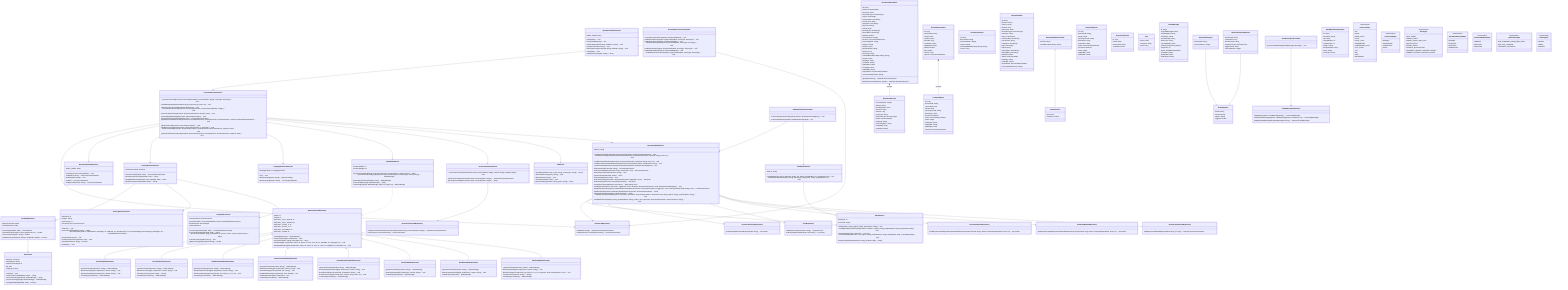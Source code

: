 classDiagram
%% Core Service Layer
    class DocumentProcessService {
        +processDocument(document: DocumentInformation, versionNumber: Integer, eventType: EventType): void
        +handleReportStatus(documentId: String, userId: String, times: int): void
        +deleteDocumentFromIndex(documentId: String): void
        -processRevertContent(document: DocumentInformation, revertToVersionNumber: Integer): void
        -processFullDocument(document: DocumentInformation, tempFile: Path): void
        -processMetadataUpdate(document: DocumentInformation): void
        -extractAndProcessContent(filePath: Path): DocumentExtractContent
        -updateDocumentWithContent(document: DocumentInformation, documentVersion: DocumentVersion, content: DocumentExtractContent): void
        -indexDocument(document: DocumentInformation): void
        -handleProcessingError(document: DocumentInformation, e: Exception): void
        -handleThumbnail(document: DocumentInformation, documentVersion: DocumentVersion, tempFile: Path): void
        -generateAndSaveThumbnail(document: DocumentInformation, documentVersion: DocumentVersion, tempFile: Path): void
    }

    class ContentExtractorService {
        -maxSizeThreshold: DataSize
        +extractContent(filePath: Path): DocumentExtractContent
        -basicExtractTextContent(filePath: Path): String
        -handlePdfExtraction(filePath: Path, metadata: Map): String
        -tikaExtractTextContent(filePath: Path): String
    }

    class SmartPdfExtractor {
        -qualityThreshold: double
        -minTextDensity: double
        +extractText(pdfPath: Path): ExtractedText
        -calculateTextDensity(text: String, pageCount: int): double
        -assessTextQuality(text: String): double
        -shouldUseOcr(textDensity: double, textQuality: double): boolean
    }

    class OcrService {
        -tesseract: Tesseract
        -tessdataPath: String
        -minimumTextLength: int
        -dpi: float
        -imageType: String
        +initialize(): void
        +extractTextFromPdf(pdfPath: Path): String
        +performOcrOnImage(image: BufferedImage): String
        +preprocessImage(image: BufferedImage): BufferedImage
        +isImageBasedPdf(pdfPath: Path): boolean
    }

    class ThumbnailService {
        -thumbnailWidth: int
        -thumbnailHeight: int
        +generateThumbnail(filePath: Path, documentType: DocumentType, content: String): byte[]
        -generateThumbnailByType(filePath: Path, documentType: DocumentType, content: String): BufferedImage
        -generatePdfThumbnail(filePath: Path): BufferedImage
        -convertToBytes(image: BufferedImage): byte[]
        -resizeImage(original: BufferedImage, width: int, height: int): BufferedImage
    }

    class BaseThumbnailGenerator {
        #width: int
        #height: int
        #DEFAULT_CELL_WIDTH: int
        #DEFAULT_CELL_HEIGHT: int
        #DEFAULT_START_X: int
        #DEFAULT_START_Y: int
        #DEFAULT_COLUMNS: int
        #DEFAULT_ROWS: int
        #createBaseImage(): BufferedImage
        #setupGraphics(g2d: Graphics2D): void
        #truncateLine(line: String, maxLength: int): String
        #drawGrid(g2d: Graphics2D, startX: int, startY: int, cols: int, rows: int, cellWidth: int, cellHeight: int): void
        #drawGridHeaders(g2d: Graphics2D, startX: int, startY: int, cols: int, rows: int, cellWidth: int, cellHeight: int): void
    }

    class S3Service {
        +uploadFile(filePath: Path, prefix: String, contentType: String): String
        +downloadToTemp(s3Key: String): Path
        +deleteFile(key: String): void
        +cleanup(tempPath: Path): void
        -generateS3Key(filename: String, prefix: String): String
    }

    class DocumentContentService {
        +saveVersionContent(documentId: String, versionNumber: Integer, content: String, metadata: Map): void
        +getVersionContent(documentId: String, versionNumber: Integer): Optional~DocumentContent~
        -generateContentId(documentId: String, versionNumber: Integer): String
    }

    class EmailService {
        -batchSize: int
        -fromEmail: String
        +sendEmail(to: String, subject: String, htmlContent: String): void
        #sendBatchNotificationEmails(toEmails: Collection, subject: String, templateName: String, templateVars: Map): void
        -partitionEmails(emails: Collection): List~List~
        -processBatch(batchEmails: List, subject: String, templateName: String, templateVars: Map, recipientMap: Map): void
        #renderTemplate(templateName: String, variables: Map): String
    }

    class DocumentEmailService {
        -baseUrl: String
        +sendNotifyForRelatedUserInDocument(notificationEvent: NotificationEventRequest): void
        +sendDocumentReportRejectionNotifications(document: DocumentInformation, rejecterId: String, times: int): void
        +sendResolveNotifications(document: DocumentInformation, resolverId: String, times: int): void
        +sendReportRemediationNotifications(document: DocumentInformation, remediatorId: String): void
        +sendCommentReportProcessNotification(notificationEvent: NotificationEventRequest): void
        -findDocument(documentId: String): DocumentInformation
        -findCommentById(documentId: String, commentId: Long): DocumentComment
        -findUserByUsername(username: String): User
        -getUsernameById(userId: String): String
        -findUserById(userId: String): User
        -findUsersToNotify(document: DocumentInformation, triggerUser: User): Set~User~
        -findFavoriters(document: DocumentInformation): Set~User~
        -createEmailToUserMap(users: Set~User~): Map~String, User~
        -sendNotifications(users: Set~User~, triggerUser: User, document: DocumentInformation, event: NotificationEventRequest): void
        -buildNotificationContext(event: NotificationEventRequest, document: DocumentInformation, triggerUser: User, emailToUserMap: Map~String, User~): NotificationContext
        -buildEmailSubject(event: NotificationEventRequest, document: DocumentInformation): String
        -determineEmailTemplate(type: NotificationType): String
        -sendReportStatusEmails(recipients: Set~User~, document: DocumentInformation, actionUsername: String, subject: String, emailTemplate: String): void
        -sendMailToCreator(subject: String, templateName: String, creator: User, document: DocumentInformation, actionUsername: String): void
    }

    class AuthEmailService {
        -baseUrl: String
        +sendOtpEmail(to: String, username: String, otp: String, expiryMinutes: int, maxAttempts: int): void
        +sendPasswordResetEmail(to: String, username: String, token: String, expiryMinutes: int): void
    }

    class LanguageDetectionService {
        -languageDetector: LanguageDetector
        +init(): void
        +detectLanguage(text: String): Optional~String~
        +detectLanguages(text: String): List~LanguageResult~
    }

    class OcrLargeFileProcessor {
        -chunkSize: int
        -tempDir: String
        -maxThreads: int
        -executorService: ExecutorService
        +initialize(): void
        +processLargePdf(pdfPath: Path): String
        -processChunk(renderer: PDFRenderer, startPage: int, endPage: int, tempDirectory: File, processedPages: AtomicInteger, totalPages: int): CompletableFuture~String~
        -createTempDirectory(): File
        -cleanupTempDirectory(directory: File): void
        -isTextSufficient(text: String): boolean
        +shutdown(): void
    }

    class LargeFileProcessor {
        -executorService: ExecutorService
        -processingTasks: ConcurrentHashMap~String, CompletableFuture~String~~
        -threadCounter: AtomicInteger
        -chunkSizeMB: int
        +processLargeFile(filePath: Path): CompletableFuture~String~
        -processFileInChunks(filePath: Path): String
        -processChunk(buffer: byte[], bytesRead: int, parser: Parser, context: ParseContext): String
        +cancelProcessing(fileId: String): void
        +getProcessingProgress(fileId: String): double
    }

    class OpenSearchIndexService {
        -INDEX_NAME: String
        +setupIndex(): void
        +verifyIndexMapping(): void
        -verifyField(properties: Map, fieldName: String): void
        +verifyDocument(id: String): void
        -testFieldAccess(documentId: String, fieldPath: String): void
        +reindexAll(): void
        -loadResourceFile(path: String): String
    }

%% Consumer Layer
    class DocumentProcessorConsumer {
        +processDocumentEvent(request: SyncEventRequest): void
        -handleRevertEvent(request: SyncEventRequest, eventType: EventType): void
        -handleDeleteEvent(request: SyncEventRequest): void
        -handleUpdateEvent(request: SyncEventRequest, eventType: EventType): void
        -handleSyncEvent(request: SyncEventRequest, eventType: EventType): void
        -handleReportStatus(request: SyncEventRequest): void
        -findAndProcessDocument(request: SyncEventRequest, eventType: EventType): void
    }

    class EmailNotificationConsumer {
        +consumeNotificationEvent(notificationEvent: NotificationEventRequest): void
        +consumeOtpEmail(payload: EmailNotificationPayload): void
    }

    class DeadLetterQueueListener {
        +processFailedMessages(failedMessage: Message): void
    }

%% Thumbnail Generators
    class CsvThumbnailGenerator {
        +generateThumbnail(content: String): BufferedImage
        -drawCsvContent(g2d: Graphics2D, content: String): void
        -drawCellContent(g2d: Graphics2D, content: String): void
        -createEmptyThumbnail(): BufferedImage
    }

    class JsonThumbnailGenerator {
        +generateThumbnail(content: String): BufferedImage
        -drawJsonContent(g2d: Graphics2D, content: String): void
        -formatJsonLines(content: String): String[]
        -createEmptyThumbnail(): BufferedImage
    }

    class MarkdownThumbnailGenerator {
        +generateThumbnail(content: String): BufferedImage
        -drawMarkdownContent(g2d: Graphics2D, content: String): void
        -drawFormattedLine(g2d: Graphics2D, line: String, x: int, y: int): void
        -createEmptyThumbnail(): BufferedImage
    }



    class PowerPointThumbnailGenerator {
        +generateThumbnail(content: String): BufferedImage
        -drawSlideContent(g2d: Graphics2D, content: String): void
        -drawTitleArea(g2d: Graphics2D, title: String): void
        -drawBulletPoints(g2d: Graphics2D, lines: String[]): void
        -drawSlideNumber(g2d: Graphics2D): void
        -createEmptyThumbnail(): BufferedImage
    }

    class SpreadsheetThumbnailGenerator {
        +generateThumbnail(content: String): BufferedImage
        -drawSpreadsheetContent(g2d: Graphics2D, content: String): void
        -drawSheetTab(g2d: Graphics2D, sheetName: String): void
        -drawCellContent(g2d: Graphics2D, content: String, startY: int): void
        -createEmptyThumbnail(): BufferedImage
    }

    class TextThumbnailGenerator {
        +generateThumbnail(content: String): BufferedImage
        -drawTextContent(g2d: Graphics2D, content: String): void
        -createEmptyThumbnail(): BufferedImage
    }

    class WordThumbnailGenerator {
        +generateThumbnail(content: String): BufferedImage
        -drawDocumentContent(g2d: Graphics2D, content: String): void
        -createEmptyThumbnail(): BufferedImage
    }

    class XmlThumbnailGenerator {
        +generateThumbnail(content: String): BufferedImage
        -drawXmlContent(g2d: Graphics2D, content: String): void
        -drawXmlTag(g2d: Graphics2D, tag: String, x: int, y: int, tagColor: Color, attributeColor: Color): void
        -formatXmlLines(content: String): String[]
        -createEmptyThumbnail(): BufferedImage
    }

%% Model Layer
    class DocumentInformation {
        -id: String
        -status: DocumentStatus
        -summary: String
        -documentType: DocumentType
        -majors: Set~String~
        -courseCodes: Set~String~
        -courseLevel: String
        -categories: Set~String~
        -tags: Set~String~
        -userId: String
        -sharingType: SharingType
        -sharedWith: Set~String~
        -deleted: boolean
        -currentVersion: Integer
        -versions: List~DocumentVersion~
        -processingError: String
        -filename: String
        -filePath: String
        -thumbnailPath: String
        -fileSize: Long
        -mimeType: String
        -extractedMetadata: Map~String, String~
        -content: String
        -language: String
        -createdAt: Instant
        -updatedAt: Instant
        -createdBy: String
        -updatedBy: String
        -reportStatus: DocumentReportStatus
        -recommendationCount: Integer
        +getLatestVersion(): Optional~DocumentVersion~
        +getVersion(versionNumber: Integer): Optional~DocumentVersion~
    }

    class DocumentVersion {
        -versionNumber: Integer
        -filePath: String
        -thumbnailPath: String
        -filename: String
        -fileSize: Long
        -mimeType: String
        -documentType: DocumentType
        -status: DocumentStatus
        -language: String
        -processingError: String
        -createdBy: String
        -createdAt: Instant
    }

    class DocumentContent {
        -id: String
        -documentId: String
        -versionNumber: Integer
        -content: String
        -extractedMetadata: Map~String, String~
        -version: Long
    }

    class DocumentIndex {
        -id: String
        -filename: String
        -content: String
        -fileSize: Long
        -mimeType: String
        -documentType: DocumentType
        -summary: String
        -majors: Set~String~
        -courseCodes: Set~String~
        -courseLevel: String
        -categories: Set~String~
        -tags: Set~String~
        -userId: String
        -sharingType: SharingType
        -sharedWith: Set~String~
        -deleted: boolean
        -status: DocumentStatus
        -language: String
        -createdAt: Instant
        -reportStatus: DocumentReportStatus
        -recommendationCount: Integer
    }

    class DocumentComment {
        -id: Long
        -documentId: String
        -userId: UUID
        -content: String
        -parentId: Long
        -createdAt: Instant
        -updatedAt: Instant
        -edited: boolean
        -flag: Integer
        -version: Long
        -reports: List~CommentReport~
    }

    class CommentReport {
        -id: Long
        -documentId: String
        -commentId: Long
        -userId: UUID
        -reportTypeCode: String
        -description: String
        -processed: Boolean
        -status: CommentReportStatus
        -times: Integer
        -createdAt: Instant
        -updatedAt: Instant
        -updatedBy: UUID
        -comment: DocumentComment
    }

    class DocumentReport {
        -id: Long
        -documentId: String
        -userId: UUID
        -reportTypeCode: String
        -description: String
        -createdAt: Instant
        -status: DocumentReportStatus
        -processed: Boolean
        -times: Integer
        -updatedBy: UUID
        -updatedAt: Instant
    }

    class DocumentFavorite {
        -id: Long
        -userId: UUID
        -documentId: String
        -createdAt: Instant
    }

    class User {
        -userId: UUID
        -username: String
        -email: String
    }

    class FailedMessage {
        -id: String
        -originalMessageId: String
        -originalQueue: String
        -routingKey: String
        -errorMessage: String
        -stackTrace: String
        -messageBody: String
        -headers: Map~String, Object~
        -retryCount: int
        -status: FailedMessageStatus
        -createdAt: Instant
        -updatedAt: Instant
        -lastRetryAt: Instant
    }

%% DTO Layer
    class DocumentExtractContent {
        +content: String
        +metadata: Map~String, String~
    }

    class ExtractedText {
        +text: String
        +usedOcr: boolean
    }

    class EventRequest {
        -userId: String
        -eventId: String
        -subject: String
        -triggerAt: Instant
    }

    class SyncEventRequest {
        -documentId: String
        -versionNumber: Integer
    }

    class NotificationEventRequest {
        -documentId: String
        -commentId: Long
        -documentTitle: String
        -notificationType: NotificationType
        -triggerUserId: String
        -versionNumber: Integer
    }

    class EmailNotificationPayload {
        -to: String
        -username: String
        -otp: String
        -expiryMinutes: int
        -maxAttempts: int
        -subject: String
        -templateName: String
        -token: String
        -eventType: String
    }

%% Repository Layer
    class DocumentRepository {
        +findById(id: String): Optional~DocumentInformation~
        +save(document: DocumentInformation): DocumentInformation
    }

    class DocumentContentRepository {
        +findByDocumentIdAndVersionNumber(documentId: String, versionNumber: Integer): Optional~DocumentContent~
        +save(content: DocumentContent): DocumentContent
    }

    class DocumentIndexRepository {
        -INDEX_NAME: String
        +save(document: DocumentIndex): void
        +findById(id: String): Optional~DocumentIndex~
        +deleteById(id: String): void
        +findAll(): List~DocumentIndex~
        +findByUserId(userId: String): List~DocumentIndex~
    }

    class FailedMessageRepository {
        +findByStatus(status: FailedMessageStatus): List~FailedMessage~
        +findRetryableMessages(status: FailedMessageStatus, maxRetries: int): List~FailedMessage~
        +findByOriginalMessageId(originalMessageId: String): Optional~FailedMessage~
    }

    class DocumentFavoriteRepository {
        +findUserIdsByDocumentId(documentId: String): Set~UUID~
    }

    class UserRepository {
        +findByUsername(username: String): Optional~User~
        +findUsersByUserIdIn(userIds: Set~UUID~): List~User~
    }

    class DocumentCommentRepository {
        +findByDocumentIdAndId(documentId: String, id: Long): Optional~DocumentComment~
    }

    class CommentReportRepository {
        +findReporterUserIdsByCommentIdAndStatusAndTimes(commentId: Long, status: CommentReportStatus, times: int): Set~UUID~
    }

    class DocumentReportRepository {
        +findReporterUserIdsByDocumentIdAndStatusAndTimes(documentId: String, status: DocumentReportStatus, times: int): Set~UUID~
    }

%% Enums
    class DocumentType {
        <<enumeration>>
        PDF
        WORD
        WORD_DOCX
        EXCEL
        EXCEL_XLSX
        POWERPOINT
        POWERPOINT_PPTX
        TEXT_PLAIN
        CSV
        XML
        JSON
        MARKDOWN
    }

    class DocumentStatus {
        <<enumeration>>
        PENDING
        PROCESSING
        COMPLETED
        FAILED
    }

    class EventType {
        <<enumeration>>
        SYNC_EVENT
        UPDATE_EVENT
        UPDATE_EVENT_WITH_FILE
        DELETE_EVENT
        REVERT_EVENT
        FAVORITE_NOTIFICATION
        DOCUMENT_REPORT_PROCESS_EVENT
        COMMENT_REPORT_PROCESS_EVENT
    }

    class DocumentReportStatus {
        <<enumeration>>
        PENDING
        REJECTED
        RESOLVED
        REMEDIATED
    }

    class CommentReportStatus {
        <<enumeration>>
        PENDING
        REJECTED
        RESOLVED
    }

    class NotificationType {
        <<enumeration>>
        NEW_COMMENT_FROM_NEW_USER
        NEW_FILE_VERSION
        DOCUMENT_REVERTED
    }

    class SharingType {
        <<enumeration>>
        PRIVATE
        PUBLIC
        SPECIFIC
    }

%% Inheritance and Relationships
    DocumentEmailService --|> EmailService
    AuthEmailService --|> EmailService

    SyncEventRequest --|> EventRequest
    NotificationEventRequest --|> EventRequest

    BaseThumbnailGenerator <|-- CsvThumbnailGenerator
    BaseThumbnailGenerator <|-- JsonThumbnailGenerator
    BaseThumbnailGenerator <|-- MarkdownThumbnailGenerator
    BaseThumbnailGenerator <|-- PowerPointThumbnailGenerator
    BaseThumbnailGenerator <|-- SpreadsheetThumbnailGenerator
    BaseThumbnailGenerator <|-- TextThumbnailGenerator
    BaseThumbnailGenerator <|-- WordThumbnailGenerator
    BaseThumbnailGenerator <|-- XmlThumbnailGenerator

%% Core Service Relationships
    DocumentProcessService --> DocumentRepository
    DocumentProcessService --> DocumentIndexRepository
    DocumentProcessService --> ContentExtractorService
    DocumentProcessService --> LanguageDetectionService
    DocumentProcessService --> ThumbnailService
    DocumentProcessService --> DocumentContentService
    DocumentProcessService --> S3Service
    DocumentProcessService --> DocumentEmailService

    ContentExtractorService --> SmartPdfExtractor
    ContentExtractorService --> OcrLargeFileProcessor
    ContentExtractorService --> LargeFileProcessor

    SmartPdfExtractor --> OcrService

    ThumbnailService ..> BaseThumbnailGenerator

    DocumentContentService --> DocumentContentRepository

    DocumentEmailService --> DocumentRepository
    DocumentEmailService --> DocumentFavoriteRepository
    DocumentEmailService --> UserRepository
    DocumentEmailService --> DocumentReportRepository
    DocumentEmailService --> CommentReportRepository
    DocumentEmailService --> DocumentCommentRepository

%% Consumer Relationships
    DocumentProcessorConsumer --> DocumentProcessService
    DocumentProcessorConsumer --> DocumentRepository

    EmailNotificationConsumer --> DocumentEmailService
    EmailNotificationConsumer --> AuthEmailService

    DeadLetterQueueListener --> FailedMessageRepository

%% Model Relationships
    DocumentInformation *-- DocumentVersion : contains
    DocumentComment *-- CommentReport : contains

%% DTO Relationships
    DocumentExtractContent o-- ExtractedText